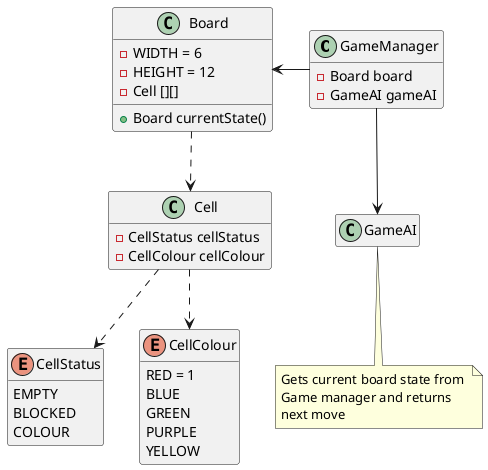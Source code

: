 @startuml

hide empty fields
hide empty methods

class GameManager {
    - Board board
    - GameAI gameAI
}

class Board {
    - WIDTH = 6
    - HEIGHT = 12
    - Cell [][]
    + Board currentState()
}

class Cell {
    - CellStatus cellStatus
    - CellColour cellColour
}

enum CellStatus {
    EMPTY
    BLOCKED
    COLOUR
}

enum CellColour {
    RED = 1
    BLUE
    GREEN
    PURPLE
    YELLOW
}

class GameAI {

}

Cell ..> CellColour
Cell ..> CellStatus
Board ..> Cell
GameManager --l> Board
GameManager --> GameAI

note bottom of GameAI: Gets current board state from \
\nGame manager and returns \
\nnext move

@enduml